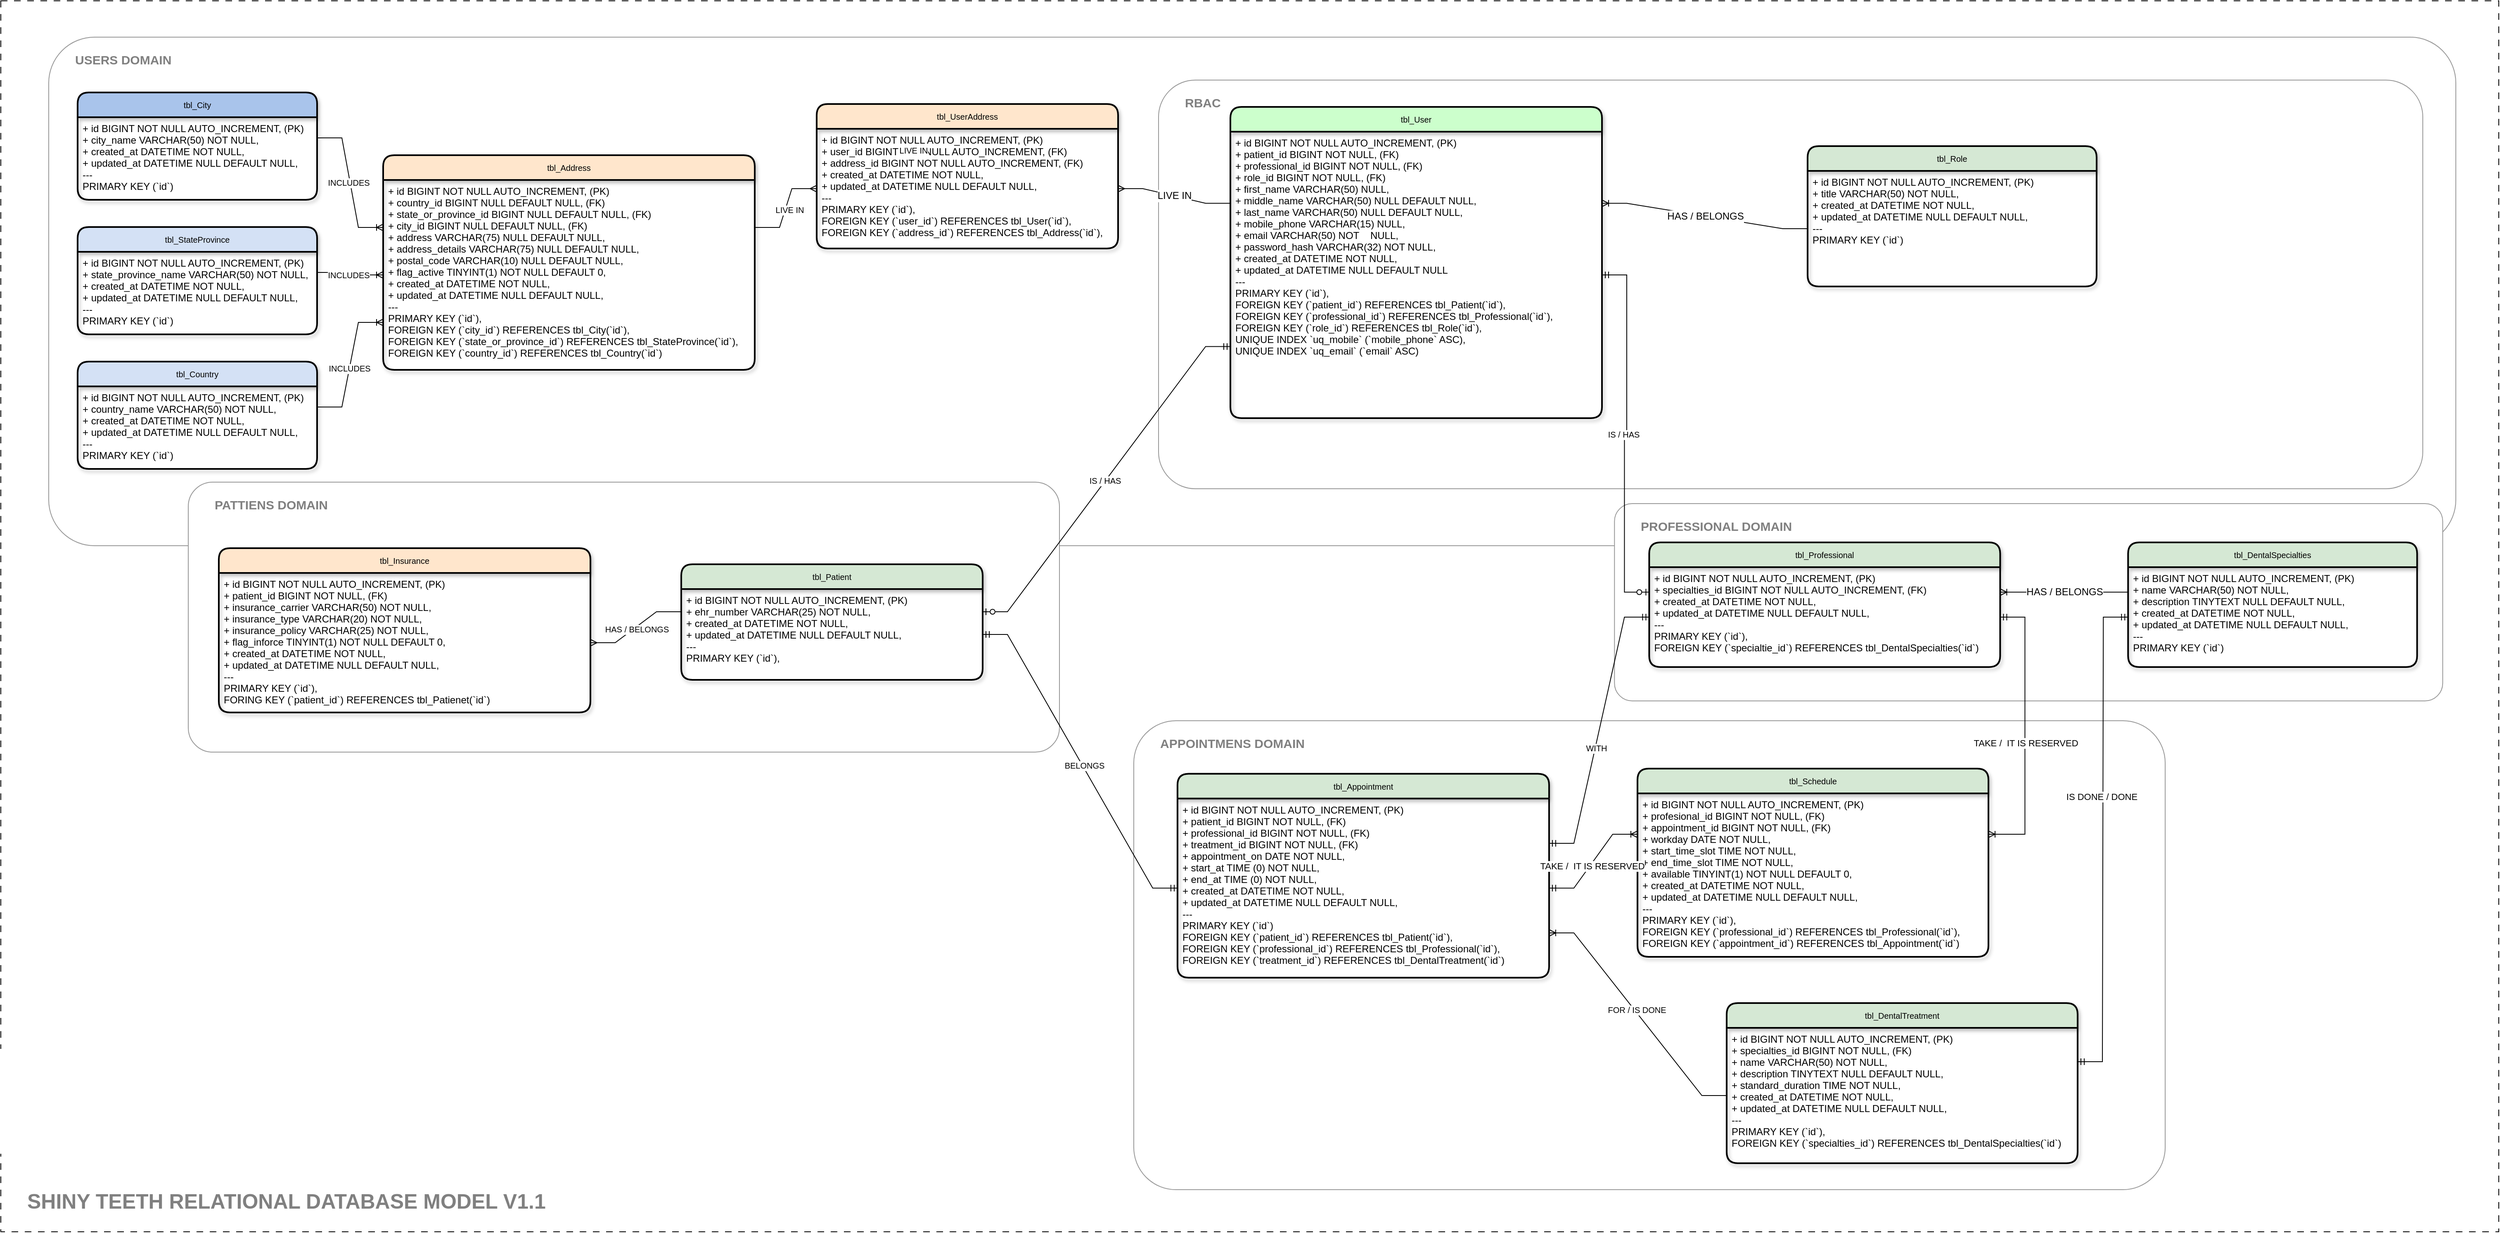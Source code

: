 <mxfile version="20.8.16" type="device"><diagram name="Página-1" id="TkPRqeXI9kq4rZR4-tyb"><mxGraphModel dx="3668" dy="3118" grid="0" gridSize="1" guides="1" tooltips="1" connect="1" arrows="1" fold="1" page="0" pageScale="1" pageWidth="1654" pageHeight="1169" math="0" shadow="0"><root><mxCell id="0"/><mxCell id="1" parent="0"/><mxCell id="j7VE22RYLg9SCNnTLwtO-19" value="SHINY TEETH RELATIONAL DATABASE MODEL V1.1" style="rounded=0;whiteSpace=wrap;html=1;shadow=0;strokeColor=default;fontSize=25;fontColor=#808080;fillColor=#FFFFFF;dashed=1;dashPattern=8 8;fontStyle=1;verticalAlign=bottom;align=left;spacingBottom=20;spacingLeft=30;" parent="1" vertex="1"><mxGeometry x="-1251" y="-1641" width="3025" height="1491" as="geometry"/></mxCell><mxCell id="j7VE22RYLg9SCNnTLwtO-18" value="USERS DOMAIN" style="rounded=1;whiteSpace=wrap;html=1;shadow=0;fillColor=#FFFFFF;arcSize=9;verticalAlign=top;align=left;spacingTop=12;spacingLeft=30;fontStyle=1;fontSize=15;strokeColor=#999999;fontColor=#808080;" parent="1" vertex="1"><mxGeometry x="-1193" y="-1597" width="2915" height="616" as="geometry"/></mxCell><mxCell id="j7VE22RYLg9SCNnTLwtO-17" value="PATTIENS DOMAIN" style="rounded=1;whiteSpace=wrap;html=1;shadow=0;fillColor=#FFFFFF;arcSize=9;verticalAlign=top;align=left;spacingTop=12;spacingLeft=30;fontStyle=1;fontSize=15;strokeColor=#999999;fontColor=#808080;" parent="1" vertex="1"><mxGeometry x="-1024" y="-1058" width="1055" height="327" as="geometry"/></mxCell><mxCell id="j7VE22RYLg9SCNnTLwtO-15" value="APPOINTMENS DOMAIN" style="rounded=1;whiteSpace=wrap;html=1;shadow=0;fillColor=#FFFFFF;arcSize=9;verticalAlign=top;align=left;spacingTop=12;spacingLeft=30;fontStyle=1;fontSize=15;strokeColor=#999999;fontColor=#808080;" parent="1" vertex="1"><mxGeometry x="121" y="-769" width="1249.04" height="568" as="geometry"/></mxCell><mxCell id="j7VE22RYLg9SCNnTLwtO-14" value="PROFESSIONAL DOMAIN" style="rounded=1;whiteSpace=wrap;html=1;shadow=0;fillColor=#FFFFFF;arcSize=9;verticalAlign=top;align=left;spacingTop=12;spacingLeft=30;fontStyle=1;fontSize=15;strokeColor=#999999;fontColor=#808080;" parent="1" vertex="1"><mxGeometry x="703.13" y="-1032" width="1003" height="239" as="geometry"/></mxCell><mxCell id="j7VE22RYLg9SCNnTLwtO-13" value="RBAC" style="rounded=1;whiteSpace=wrap;html=1;shadow=0;fillColor=#FFFFFF;arcSize=9;verticalAlign=top;align=left;spacingTop=12;spacingLeft=30;fontStyle=1;fontSize=15;strokeColor=#999999;fontColor=#808080;" parent="1" vertex="1"><mxGeometry x="151" y="-1545" width="1531" height="495" as="geometry"/></mxCell><mxCell id="nI9jZgU-42-GDvaegeSf-1" value="tbl_User" style="swimlane;childLayout=stackLayout;horizontal=1;startSize=30;horizontalStack=0;rounded=1;fontSize=10;fontStyle=0;strokeWidth=2;resizeParent=0;resizeLast=1;shadow=1;dashed=0;align=center;fillColor=#CCFFCC;" parent="1" vertex="1"><mxGeometry x="238" y="-1512.5" width="450" height="377" as="geometry"><mxRectangle x="70" y="-740" width="80" height="30" as="alternateBounds"/></mxGeometry></mxCell><mxCell id="nI9jZgU-42-GDvaegeSf-2" value="+ id BIGINT NOT NULL AUTO_INCREMENT, (PK)&#10;+ patient_id BIGINT NOT NULL, (FK)&#10;+ professional_id BIGINT NOT NULL, (FK)&#10;+ role_id BIGINT NOT NULL, (FK)&#10;+ first_name VARCHAR(50) NULL,&#10;+ middle_name VARCHAR(50) NULL DEFAULT NULL,&#10;+ last_name VARCHAR(50) NULL DEFAULT NULL,&#10;+ mobile_phone VARCHAR(15) NULL,&#10;+ email VARCHAR(50) NOT    NULL,&#10;+ password_hash VARCHAR(32) NOT NULL,&#10;+ created_at DATETIME NOT NULL,&#10;+ updated_at DATETIME NULL DEFAULT NULL&#10;---&#10;PRIMARY KEY (`id`),&#10;FOREIGN KEY (`patient_id`) REFERENCES tbl_Patient(`id`),&#10;FOREIGN KEY (`professional_id`) REFERENCES tbl_Professional(`id`),&#10;FOREIGN KEY (`role_id`) REFERENCES tbl_Role(`id`),&#10;UNIQUE INDEX `uq_mobile` (`mobile_phone` ASC),&#10;UNIQUE INDEX `uq_email` (`email` ASC)" style="align=left;strokeColor=none;fillColor=none;spacingLeft=4;fontSize=12;verticalAlign=top;resizable=0;rotatable=0;part=1;" parent="nI9jZgU-42-GDvaegeSf-1" vertex="1"><mxGeometry y="30" width="450" height="347" as="geometry"/></mxCell><mxCell id="nI9jZgU-42-GDvaegeSf-3" value="tbl_Role" style="swimlane;childLayout=stackLayout;horizontal=1;startSize=30;horizontalStack=0;rounded=1;fontSize=10;fontStyle=0;strokeWidth=2;resizeParent=0;resizeLast=1;shadow=1;dashed=0;align=center;fillColor=#D5E8D4;" parent="1" vertex="1"><mxGeometry x="937" y="-1465" width="350" height="170" as="geometry"><mxRectangle x="294" y="-740" width="80" height="30" as="alternateBounds"/></mxGeometry></mxCell><mxCell id="nI9jZgU-42-GDvaegeSf-4" value="+ id BIGINT NOT NULL AUTO_INCREMENT, (PK)&#10;+ title VARCHAR(50) NOT NULL,&#10;+ created_at DATETIME NOT NULL,&#10;+ updated_at DATETIME NULL DEFAULT NULL,&#10;---&#10;PRIMARY KEY (`id`)" style="align=left;strokeColor=none;fillColor=none;spacingLeft=4;fontSize=12;verticalAlign=top;resizable=0;rotatable=0;part=1;" parent="nI9jZgU-42-GDvaegeSf-3" vertex="1"><mxGeometry y="30" width="350" height="140" as="geometry"/></mxCell><mxCell id="tOU84PY6kPd9gPvKxVqi-3" value="tbl_Address" style="swimlane;childLayout=stackLayout;horizontal=1;startSize=30;horizontalStack=0;rounded=1;fontSize=10;fontStyle=0;strokeWidth=2;resizeParent=0;resizeLast=1;shadow=1;dashed=0;align=center;fillColor=#FFE6CC;" parent="1" vertex="1"><mxGeometry x="-788" y="-1454" width="450" height="260" as="geometry"><mxRectangle x="294" y="-740" width="80" height="30" as="alternateBounds"/></mxGeometry></mxCell><mxCell id="tOU84PY6kPd9gPvKxVqi-4" value="+ id BIGINT NOT NULL AUTO_INCREMENT, (PK)&#10;+ country_id BIGINT NULL DEFAULT NULL, (FK)&#10;+ state_or_province_id BIGINT NULL DEFAULT NULL, (FK)&#10;+ city_id BIGINT NULL DEFAULT NULL, (FK)&#10;+ address VARCHAR(75) NULL DEFAULT NULL,&#10;+ address_details VARCHAR(75) NULL DEFAULT NULL,&#10;+ postal_code VARCHAR(10) NULL DEFAULT NULL,&#10;+ flag_active TINYINT(1) NOT NULL DEFAULT 0,&#10;+ created_at DATETIME NOT NULL,&#10;+ updated_at DATETIME NULL DEFAULT NULL,&#10;---&#10;PRIMARY KEY (`id`),&#10;FOREIGN KEY (`city_id`) REFERENCES tbl_City(`id`),&#10;FOREIGN KEY (`state_or_province_id`) REFERENCES tbl_StateProvince(`id`),&#10;FOREIGN KEY (`country_id`) REFERENCES tbl_Country(`id`)" style="align=left;strokeColor=none;fillColor=none;spacingLeft=4;fontSize=12;verticalAlign=top;resizable=0;rotatable=0;part=1;" parent="tOU84PY6kPd9gPvKxVqi-3" vertex="1"><mxGeometry y="30" width="450" height="230" as="geometry"/></mxCell><mxCell id="tOU84PY6kPd9gPvKxVqi-7" value="tbl_City" style="swimlane;childLayout=stackLayout;horizontal=1;startSize=30;horizontalStack=0;rounded=1;fontSize=10;fontStyle=0;strokeWidth=2;resizeParent=0;resizeLast=1;shadow=1;dashed=0;align=center;fillColor=#A9C4EB;" parent="1" vertex="1"><mxGeometry x="-1158" y="-1530" width="290" height="130" as="geometry"><mxRectangle x="294" y="-740" width="80" height="30" as="alternateBounds"/></mxGeometry></mxCell><mxCell id="tOU84PY6kPd9gPvKxVqi-8" value="+ id BIGINT NOT NULL AUTO_INCREMENT, (PK)&#10;+ city_name VARCHAR(50) NOT NULL,&#10;+ created_at DATETIME NOT NULL,&#10;+ updated_at DATETIME NULL DEFAULT NULL,&#10;---&#10;PRIMARY KEY (`id`)" style="align=left;strokeColor=none;fillColor=none;spacingLeft=4;fontSize=12;verticalAlign=top;resizable=0;rotatable=0;part=1;" parent="tOU84PY6kPd9gPvKxVqi-7" vertex="1"><mxGeometry y="30" width="290" height="100" as="geometry"/></mxCell><mxCell id="tOU84PY6kPd9gPvKxVqi-9" value="tbl_StateProvince" style="swimlane;childLayout=stackLayout;horizontal=1;startSize=30;horizontalStack=0;rounded=1;fontSize=10;fontStyle=0;strokeWidth=2;resizeParent=0;resizeLast=1;shadow=1;dashed=0;align=center;fillColor=#D4E1F5;" parent="1" vertex="1"><mxGeometry x="-1158" y="-1367" width="290" height="130" as="geometry"><mxRectangle x="294" y="-740" width="80" height="30" as="alternateBounds"/></mxGeometry></mxCell><mxCell id="tOU84PY6kPd9gPvKxVqi-10" value="+ id BIGINT NOT NULL AUTO_INCREMENT, (PK)&#10;+ state_province_name VARCHAR(50) NOT NULL,&#10;+ created_at DATETIME NOT NULL,&#10;+ updated_at DATETIME NULL DEFAULT NULL,&#10;---&#10;PRIMARY KEY (`id`)" style="align=left;strokeColor=none;fillColor=none;spacingLeft=4;fontSize=12;verticalAlign=top;resizable=0;rotatable=0;part=1;shadow=1;" parent="tOU84PY6kPd9gPvKxVqi-9" vertex="1"><mxGeometry y="30" width="290" height="100" as="geometry"/></mxCell><mxCell id="tOU84PY6kPd9gPvKxVqi-11" value="tbl_Country" style="swimlane;childLayout=stackLayout;horizontal=1;startSize=30;horizontalStack=0;rounded=1;fontSize=10;fontStyle=0;strokeWidth=2;resizeParent=0;resizeLast=1;shadow=1;dashed=0;align=center;fillColor=#D4E1F5;" parent="1" vertex="1"><mxGeometry x="-1158" y="-1204" width="290" height="130" as="geometry"><mxRectangle x="294" y="-740" width="80" height="30" as="alternateBounds"/></mxGeometry></mxCell><mxCell id="tOU84PY6kPd9gPvKxVqi-12" value="+ id BIGINT NOT NULL AUTO_INCREMENT, (PK)&#10;+ country_name VARCHAR(50) NOT NULL,&#10;+ created_at DATETIME NOT NULL,&#10;+ updated_at DATETIME NULL DEFAULT NULL,&#10;---&#10;PRIMARY KEY (`id`)" style="align=left;strokeColor=none;fillColor=none;spacingLeft=4;fontSize=12;verticalAlign=top;resizable=0;rotatable=0;part=1;shadow=1;" parent="tOU84PY6kPd9gPvKxVqi-11" vertex="1"><mxGeometry y="30" width="290" height="100" as="geometry"/></mxCell><mxCell id="tOU84PY6kPd9gPvKxVqi-14" value="" style="edgeStyle=entityRelationEdgeStyle;fontSize=12;html=1;endArrow=ERoneToMany;rounded=0;exitX=1;exitY=0.25;exitDx=0;exitDy=0;entryX=0;entryY=0.25;entryDx=0;entryDy=0;" parent="1" source="tOU84PY6kPd9gPvKxVqi-8" target="tOU84PY6kPd9gPvKxVqi-4" edge="1"><mxGeometry width="100" height="100" relative="1" as="geometry"><mxPoint x="-790" y="-1081" as="sourcePoint"/><mxPoint x="-690" y="-1181" as="targetPoint"/></mxGeometry></mxCell><mxCell id="tOU84PY6kPd9gPvKxVqi-46" value="INCLUDES" style="edgeLabel;html=1;align=center;verticalAlign=middle;resizable=0;points=[];fontSize=10;" parent="tOU84PY6kPd9gPvKxVqi-14" vertex="1" connectable="0"><mxGeometry x="-0.011" y="-2" relative="1" as="geometry"><mxPoint as="offset"/></mxGeometry></mxCell><mxCell id="tOU84PY6kPd9gPvKxVqi-15" value="" style="edgeStyle=entityRelationEdgeStyle;fontSize=12;html=1;endArrow=ERoneToMany;rounded=0;exitX=1;exitY=0.25;exitDx=0;exitDy=0;entryX=0;entryY=0.5;entryDx=0;entryDy=0;" parent="1" source="tOU84PY6kPd9gPvKxVqi-10" target="tOU84PY6kPd9gPvKxVqi-4" edge="1"><mxGeometry width="100" height="100" relative="1" as="geometry"><mxPoint x="-685" y="-1121" as="sourcePoint"/><mxPoint x="-715" y="-1036" as="targetPoint"/></mxGeometry></mxCell><mxCell id="tOU84PY6kPd9gPvKxVqi-47" value="INCLUDES" style="edgeLabel;html=1;align=center;verticalAlign=middle;resizable=0;points=[];fontSize=10;" parent="tOU84PY6kPd9gPvKxVqi-15" vertex="1" connectable="0"><mxGeometry x="-0.041" y="-2" relative="1" as="geometry"><mxPoint as="offset"/></mxGeometry></mxCell><mxCell id="tOU84PY6kPd9gPvKxVqi-16" value="" style="edgeStyle=entityRelationEdgeStyle;fontSize=12;html=1;endArrow=ERoneToMany;rounded=0;entryX=0;entryY=0.75;entryDx=0;entryDy=0;exitX=1;exitY=0.25;exitDx=0;exitDy=0;" parent="1" source="tOU84PY6kPd9gPvKxVqi-12" target="tOU84PY6kPd9gPvKxVqi-4" edge="1"><mxGeometry width="100" height="100" relative="1" as="geometry"><mxPoint x="-795" y="-931" as="sourcePoint"/><mxPoint x="-575" y="-1161" as="targetPoint"/></mxGeometry></mxCell><mxCell id="tOU84PY6kPd9gPvKxVqi-49" value="INCLUDES" style="edgeLabel;html=1;align=center;verticalAlign=middle;resizable=0;points=[];fontSize=10;" parent="tOU84PY6kPd9gPvKxVqi-16" vertex="1" connectable="0"><mxGeometry x="-0.05" relative="1" as="geometry"><mxPoint as="offset"/></mxGeometry></mxCell><mxCell id="tOU84PY6kPd9gPvKxVqi-18" value="tbl_UserAddress" style="swimlane;childLayout=stackLayout;horizontal=1;startSize=30;horizontalStack=0;rounded=1;fontSize=10;fontStyle=0;strokeWidth=2;resizeParent=0;resizeLast=1;shadow=1;dashed=0;align=center;fillColor=#FFE6CC;" parent="1" vertex="1"><mxGeometry x="-263" y="-1516" width="365" height="175" as="geometry"><mxRectangle x="294" y="-740" width="80" height="30" as="alternateBounds"/></mxGeometry></mxCell><mxCell id="tOU84PY6kPd9gPvKxVqi-19" value="+ id BIGINT NOT NULL AUTO_INCREMENT, (PK)&#10;+ user_id BIGINT NOT NULL AUTO_INCREMENT, (FK)&#10;+ address_id BIGINT NOT NULL AUTO_INCREMENT, (FK)&#10;+ created_at DATETIME NOT NULL,&#10;+ updated_at DATETIME NULL DEFAULT NULL,&#10;---&#10;PRIMARY KEY (`id`),&#10;FOREIGN KEY (`user_id`) REFERENCES tbl_User(`id`),&#10;FOREIGN KEY (`address_id`) REFERENCES tbl_Address(`id`)," style="align=left;strokeColor=none;fillColor=none;spacingLeft=4;fontSize=12;verticalAlign=top;resizable=0;rotatable=0;part=1;" parent="tOU84PY6kPd9gPvKxVqi-18" vertex="1"><mxGeometry y="30" width="365" height="145" as="geometry"/></mxCell><mxCell id="tOU84PY6kPd9gPvKxVqi-20" value="LIVE IN" style="edgeStyle=entityRelationEdgeStyle;fontSize=12;html=1;endArrow=ERmany;rounded=0;exitX=0;exitY=0.25;exitDx=0;exitDy=0;entryX=1;entryY=0.5;entryDx=0;entryDy=0;" parent="1" source="nI9jZgU-42-GDvaegeSf-2" target="tOU84PY6kPd9gPvKxVqi-19" edge="1"><mxGeometry width="100" height="100" relative="1" as="geometry"><mxPoint x="780" y="-845" as="sourcePoint"/><mxPoint x="880" y="-945" as="targetPoint"/></mxGeometry></mxCell><mxCell id="tOU84PY6kPd9gPvKxVqi-50" value="LIVE IN" style="edgeLabel;html=1;align=center;verticalAlign=middle;resizable=0;points=[];fontSize=10;" parent="tOU84PY6kPd9gPvKxVqi-20" vertex="1" connectable="0"><mxGeometry x="0.029" y="2" relative="1" as="geometry"><mxPoint x="-314" y="-57" as="offset"/></mxGeometry></mxCell><mxCell id="tOU84PY6kPd9gPvKxVqi-21" value="" style="edgeStyle=entityRelationEdgeStyle;fontSize=12;html=1;endArrow=ERmany;rounded=0;exitX=1;exitY=0.25;exitDx=0;exitDy=0;" parent="1" source="tOU84PY6kPd9gPvKxVqi-4" target="tOU84PY6kPd9gPvKxVqi-19" edge="1"><mxGeometry width="100" height="100" relative="1" as="geometry"><mxPoint x="466" y="-902" as="sourcePoint"/><mxPoint x="-143" y="-1065" as="targetPoint"/></mxGeometry></mxCell><mxCell id="tOU84PY6kPd9gPvKxVqi-51" value="LIVE IN" style="edgeLabel;html=1;align=center;verticalAlign=middle;resizable=0;points=[];fontSize=10;" parent="tOU84PY6kPd9gPvKxVqi-21" vertex="1" connectable="0"><mxGeometry x="0.017" y="-4" relative="1" as="geometry"><mxPoint y="1" as="offset"/></mxGeometry></mxCell><mxCell id="tOU84PY6kPd9gPvKxVqi-28" value="tbl_DentalTreatment" style="swimlane;childLayout=stackLayout;horizontal=1;startSize=30;horizontalStack=0;rounded=1;fontSize=10;fontStyle=0;strokeWidth=2;resizeParent=0;resizeLast=1;shadow=1;dashed=0;align=center;fillColor=#D5E8D4;" parent="1" vertex="1"><mxGeometry x="839" y="-427" width="425" height="194" as="geometry"><mxRectangle x="294" y="-740" width="80" height="30" as="alternateBounds"/></mxGeometry></mxCell><mxCell id="tOU84PY6kPd9gPvKxVqi-29" value="+ id BIGINT NOT NULL AUTO_INCREMENT, (PK)&#10;+ specialties_id BIGINT NOT NULL, (FK)&#10;+ name VARCHAR(50) NOT NULL,&#10;+ description TINYTEXT NULL DEFAULT NULL, &#10;+ standard_duration TIME NOT NULL,&#10;+ created_at DATETIME NOT NULL,&#10;+ updated_at DATETIME NULL DEFAULT NULL,&#10;---&#10;PRIMARY KEY (`id`),&#10;FOREIGN KEY (`specialties_id`) REFERENCES tbl_DentalSpecialties(`id`)" style="align=left;strokeColor=none;fillColor=none;spacingLeft=4;fontSize=12;verticalAlign=top;resizable=0;rotatable=0;part=1;" parent="tOU84PY6kPd9gPvKxVqi-28" vertex="1"><mxGeometry y="30" width="425" height="164" as="geometry"/></mxCell><mxCell id="tOU84PY6kPd9gPvKxVqi-30" value="tbl_DentalSpecialties" style="swimlane;childLayout=stackLayout;horizontal=1;startSize=30;horizontalStack=0;rounded=1;fontSize=10;fontStyle=0;strokeWidth=2;resizeParent=0;resizeLast=1;shadow=1;dashed=0;align=center;fillColor=#D5E8D4;" parent="1" vertex="1"><mxGeometry x="1325.13" y="-985" width="350" height="151" as="geometry"><mxRectangle x="294" y="-740" width="80" height="30" as="alternateBounds"/></mxGeometry></mxCell><mxCell id="tOU84PY6kPd9gPvKxVqi-31" value="+ id BIGINT NOT NULL AUTO_INCREMENT, (PK)&#10;+ name VARCHAR(50) NOT NULL,&#10;+ description TINYTEXT NULL DEFAULT NULL,&#10;+ created_at DATETIME NOT NULL,&#10;+ updated_at DATETIME NULL DEFAULT NULL,&#10;---&#10;PRIMARY KEY (`id`)" style="align=left;strokeColor=none;fillColor=none;spacingLeft=4;fontSize=12;verticalAlign=top;resizable=0;rotatable=0;part=1;" parent="tOU84PY6kPd9gPvKxVqi-30" vertex="1"><mxGeometry y="30" width="350" height="121" as="geometry"/></mxCell><mxCell id="tOU84PY6kPd9gPvKxVqi-32" value="tbl_Patient" style="swimlane;childLayout=stackLayout;horizontal=1;startSize=30;horizontalStack=0;rounded=1;fontSize=10;fontStyle=0;strokeWidth=2;resizeParent=0;resizeLast=1;shadow=1;dashed=0;align=center;fillColor=#D5E8D4;" parent="1" vertex="1"><mxGeometry x="-427" y="-958.5" width="365" height="140" as="geometry"><mxRectangle x="294" y="-740" width="80" height="30" as="alternateBounds"/></mxGeometry></mxCell><mxCell id="tOU84PY6kPd9gPvKxVqi-33" value="+ id BIGINT NOT NULL AUTO_INCREMENT, (PK)&#10;+ ehr_number VARCHAR(25) NOT NULL,&#10;+ created_at DATETIME NOT NULL,&#10;+ updated_at DATETIME NULL DEFAULT NULL,&#10;---&#10;PRIMARY KEY (`id`)," style="align=left;strokeColor=none;fillColor=none;spacingLeft=4;fontSize=12;verticalAlign=top;resizable=0;rotatable=0;part=1;" parent="tOU84PY6kPd9gPvKxVqi-32" vertex="1"><mxGeometry y="30" width="365" height="110" as="geometry"/></mxCell><mxCell id="tOU84PY6kPd9gPvKxVqi-36" value="tbl_Insurance" style="swimlane;childLayout=stackLayout;horizontal=1;startSize=30;horizontalStack=0;rounded=1;fontSize=10;fontStyle=0;strokeWidth=2;resizeParent=0;resizeLast=1;shadow=1;dashed=0;align=center;fillColor=#FFE6CC;" parent="1" vertex="1"><mxGeometry x="-987" y="-978" width="450" height="199" as="geometry"><mxRectangle x="294" y="-740" width="80" height="30" as="alternateBounds"/></mxGeometry></mxCell><mxCell id="tOU84PY6kPd9gPvKxVqi-37" value="+ id BIGINT NOT NULL AUTO_INCREMENT, (PK)&#10;+ patient_id BIGINT NOT NULL, (FK)&#10;+ insurance_carrier VARCHAR(50) NOT NULL,&#10;+ insurance_type VARCHAR(20) NOT NULL,&#10;+ insurance_policy VARCHAR(25) NOT NULL,&#10;+ flag_inforce TINYINT(1) NOT NULL DEFAULT 0,&#10;+ created_at DATETIME NOT NULL,&#10;+ updated_at DATETIME NULL DEFAULT NULL,&#10;---&#10;PRIMARY KEY (`id`),&#10;FORING KEY (`patient_id`) REFERENCES tbl_Patienet(`id`)" style="align=left;strokeColor=none;fillColor=none;spacingLeft=4;fontSize=12;verticalAlign=top;resizable=0;rotatable=0;part=1;" parent="tOU84PY6kPd9gPvKxVqi-36" vertex="1"><mxGeometry y="30" width="450" height="169" as="geometry"/></mxCell><mxCell id="tOU84PY6kPd9gPvKxVqi-39" value="" style="edgeStyle=entityRelationEdgeStyle;fontSize=12;html=1;endArrow=ERmany;rounded=0;exitX=0;exitY=0.25;exitDx=0;exitDy=0;" parent="1" source="tOU84PY6kPd9gPvKxVqi-33" target="tOU84PY6kPd9gPvKxVqi-37" edge="1"><mxGeometry width="100" height="100" relative="1" as="geometry"><mxPoint x="-420" y="-402" as="sourcePoint"/><mxPoint x="-420" y="-552.5" as="targetPoint"/></mxGeometry></mxCell><mxCell id="tOU84PY6kPd9gPvKxVqi-54" value="HAS / BELONGS" style="edgeLabel;html=1;align=center;verticalAlign=middle;resizable=0;points=[];fontSize=10;" parent="tOU84PY6kPd9gPvKxVqi-39" vertex="1" connectable="0"><mxGeometry x="0.015" y="2" relative="1" as="geometry"><mxPoint as="offset"/></mxGeometry></mxCell><mxCell id="tOU84PY6kPd9gPvKxVqi-40" value="tbl_Professional" style="swimlane;childLayout=stackLayout;horizontal=1;startSize=30;horizontalStack=0;rounded=1;fontSize=10;fontStyle=0;strokeWidth=2;resizeParent=0;resizeLast=1;shadow=1;dashed=0;align=center;fillColor=#D5E8D4;" parent="1" vertex="1"><mxGeometry x="745.2" y="-985" width="425" height="151" as="geometry"><mxRectangle x="294" y="-740" width="80" height="30" as="alternateBounds"/></mxGeometry></mxCell><mxCell id="tOU84PY6kPd9gPvKxVqi-41" value="+ id BIGINT NOT NULL AUTO_INCREMENT, (PK)&#10;+ specialties_id BIGINT NOT NULL AUTO_INCREMENT, (FK)&#10;+ created_at DATETIME NOT NULL,&#10;+ updated_at DATETIME NULL DEFAULT NULL,&#10;---&#10;PRIMARY KEY (`id`),&#10;FOREIGN KEY (`specialtie_id`) REFERENCES tbl_DentalSpecialties(`id`)" style="align=left;strokeColor=none;fillColor=none;spacingLeft=4;fontSize=12;verticalAlign=top;resizable=0;rotatable=0;part=1;" parent="tOU84PY6kPd9gPvKxVqi-40" vertex="1"><mxGeometry y="30" width="425" height="121" as="geometry"/></mxCell><mxCell id="tOU84PY6kPd9gPvKxVqi-61" value="" style="edgeStyle=entityRelationEdgeStyle;fontSize=12;html=1;endArrow=ERzeroToOne;startArrow=ERmandOne;rounded=0;exitX=0;exitY=0.75;exitDx=0;exitDy=0;entryX=1;entryY=0.25;entryDx=0;entryDy=0;" parent="1" source="nI9jZgU-42-GDvaegeSf-2" target="tOU84PY6kPd9gPvKxVqi-33" edge="1"><mxGeometry width="100" height="100" relative="1" as="geometry"><mxPoint x="595" y="-385" as="sourcePoint"/><mxPoint x="695" y="-485" as="targetPoint"/></mxGeometry></mxCell><mxCell id="tOU84PY6kPd9gPvKxVqi-62" value="IS / HAS" style="edgeLabel;html=1;align=center;verticalAlign=middle;resizable=0;points=[];fontSize=10;" parent="tOU84PY6kPd9gPvKxVqi-61" vertex="1" connectable="0"><mxGeometry x="0.008" y="-1" relative="1" as="geometry"><mxPoint as="offset"/></mxGeometry></mxCell><mxCell id="tOU84PY6kPd9gPvKxVqi-64" value="" style="edgeStyle=entityRelationEdgeStyle;fontSize=12;html=1;endArrow=ERzeroToOne;startArrow=ERmandOne;rounded=0;exitX=1;exitY=0.5;exitDx=0;exitDy=0;entryX=0;entryY=0.25;entryDx=0;entryDy=0;" parent="1" source="nI9jZgU-42-GDvaegeSf-2" target="tOU84PY6kPd9gPvKxVqi-41" edge="1"><mxGeometry width="100" height="100" relative="1" as="geometry"><mxPoint x="732" y="-414" as="sourcePoint"/><mxPoint x="625" y="-227.25" as="targetPoint"/></mxGeometry></mxCell><mxCell id="tOU84PY6kPd9gPvKxVqi-65" value="IS / HAS" style="edgeLabel;html=1;align=center;verticalAlign=middle;resizable=0;points=[];fontSize=10;" parent="tOU84PY6kPd9gPvKxVqi-64" vertex="1" connectable="0"><mxGeometry x="0.008" y="-1" relative="1" as="geometry"><mxPoint as="offset"/></mxGeometry></mxCell><mxCell id="tOU84PY6kPd9gPvKxVqi-68" value="tbl_Appointment" style="swimlane;childLayout=stackLayout;horizontal=1;startSize=30;horizontalStack=0;rounded=1;fontSize=10;fontStyle=0;strokeWidth=2;resizeParent=0;resizeLast=1;shadow=1;dashed=0;align=center;fillColor=#D5E8D4;" parent="1" vertex="1"><mxGeometry x="173.96" y="-704.75" width="450" height="247" as="geometry"><mxRectangle x="294" y="-740" width="80" height="30" as="alternateBounds"/></mxGeometry></mxCell><mxCell id="tOU84PY6kPd9gPvKxVqi-69" value="+ id BIGINT NOT NULL AUTO_INCREMENT, (PK)&#10;+ patient_id BIGINT NOT NULL, (FK)&#10;+ professional_id BIGINT NOT NULL, (FK)&#10;+ treatment_id BIGINT NOT NULL, (FK)&#10;+ appointment_on DATE NOT NULL,&#10;+ start_at TIME (0) NOT NULL,&#10;+ end_at TIME (0) NOT NULL,&#10;+ created_at DATETIME NOT NULL,&#10;+ updated_at DATETIME NULL DEFAULT NULL,&#10;---&#10;PRIMARY KEY (`id`)&#10;FOREIGN KEY (`patient_id`) REFERENCES tbl_Patient(`id`),&#10;FOREIGN KEY (`professional_id`) REFERENCES tbl_Professional(`id`),&#10;FOREIGN KEY (`treatment_id`) REFERENCES tbl_DentalTreatment(`id`)" style="align=left;strokeColor=none;fillColor=none;spacingLeft=4;fontSize=12;verticalAlign=top;resizable=0;rotatable=0;part=1;" parent="tOU84PY6kPd9gPvKxVqi-68" vertex="1"><mxGeometry y="30" width="450" height="217" as="geometry"/></mxCell><mxCell id="tOU84PY6kPd9gPvKxVqi-83" value="" style="edgeStyle=entityRelationEdgeStyle;fontSize=12;html=1;endArrow=ERmandOne;startArrow=ERmandOne;rounded=0;entryX=1;entryY=0.5;entryDx=0;entryDy=0;exitX=0;exitY=0.5;exitDx=0;exitDy=0;" parent="1" source="tOU84PY6kPd9gPvKxVqi-69" target="tOU84PY6kPd9gPvKxVqi-33" edge="1"><mxGeometry width="100" height="100" relative="1" as="geometry"><mxPoint x="451" y="-311" as="sourcePoint"/><mxPoint x="551" y="-411" as="targetPoint"/></mxGeometry></mxCell><mxCell id="tOU84PY6kPd9gPvKxVqi-84" value="BELONGS" style="edgeLabel;html=1;align=center;verticalAlign=middle;resizable=0;points=[];fontSize=10;" parent="tOU84PY6kPd9gPvKxVqi-83" vertex="1" connectable="0"><mxGeometry x="-0.033" y="-1" relative="1" as="geometry"><mxPoint y="-1" as="offset"/></mxGeometry></mxCell><mxCell id="tOU84PY6kPd9gPvKxVqi-85" value="" style="edgeStyle=entityRelationEdgeStyle;fontSize=12;html=1;endArrow=ERmandOne;startArrow=ERmandOne;rounded=0;exitX=0;exitY=0.5;exitDx=0;exitDy=0;entryX=1;entryY=0.25;entryDx=0;entryDy=0;" parent="1" source="tOU84PY6kPd9gPvKxVqi-41" target="tOU84PY6kPd9gPvKxVqi-69" edge="1"><mxGeometry width="100" height="100" relative="1" as="geometry"><mxPoint x="873.16" y="-867" as="sourcePoint"/><mxPoint x="806.96" y="-150.75" as="targetPoint"/></mxGeometry></mxCell><mxCell id="tOU84PY6kPd9gPvKxVqi-86" value="WITH" style="edgeLabel;html=1;align=center;verticalAlign=middle;resizable=0;points=[];fontSize=10;" parent="tOU84PY6kPd9gPvKxVqi-85" vertex="1" connectable="0"><mxGeometry x="-0.033" y="-1" relative="1" as="geometry"><mxPoint x="-4" y="27" as="offset"/></mxGeometry></mxCell><mxCell id="tOU84PY6kPd9gPvKxVqi-91" value="" style="edgeStyle=entityRelationEdgeStyle;fontSize=12;html=1;endArrow=ERoneToMany;rounded=0;exitX=0;exitY=0.5;exitDx=0;exitDy=0;entryX=1;entryY=0.75;entryDx=0;entryDy=0;" parent="1" source="tOU84PY6kPd9gPvKxVqi-29" target="tOU84PY6kPd9gPvKxVqi-69" edge="1"><mxGeometry width="100" height="100" relative="1" as="geometry"><mxPoint x="341.96" y="75.25" as="sourcePoint"/><mxPoint x="441.96" y="-24.75" as="targetPoint"/></mxGeometry></mxCell><mxCell id="tOU84PY6kPd9gPvKxVqi-93" value="FOR / IS DONE" style="edgeLabel;html=1;align=center;verticalAlign=middle;resizable=0;points=[];fontSize=10;" parent="tOU84PY6kPd9gPvKxVqi-91" vertex="1" connectable="0"><mxGeometry x="0.036" y="-2" relative="1" as="geometry"><mxPoint as="offset"/></mxGeometry></mxCell><mxCell id="j7VE22RYLg9SCNnTLwtO-1" value="HAS / BELONGS" style="edgeStyle=entityRelationEdgeStyle;fontSize=12;html=1;endArrow=ERoneToMany;rounded=0;exitX=0;exitY=0.25;exitDx=0;exitDy=0;entryX=1;entryY=0.25;entryDx=0;entryDy=0;" parent="1" source="tOU84PY6kPd9gPvKxVqi-31" target="tOU84PY6kPd9gPvKxVqi-41" edge="1"><mxGeometry width="100" height="100" relative="1" as="geometry"><mxPoint x="1075.13" y="-179" as="sourcePoint"/><mxPoint x="1175.13" y="-279" as="targetPoint"/></mxGeometry></mxCell><mxCell id="j7VE22RYLg9SCNnTLwtO-2" value="" style="edgeStyle=entityRelationEdgeStyle;fontSize=12;html=1;endArrow=ERmandOne;startArrow=ERmandOne;rounded=0;exitX=1;exitY=0.25;exitDx=0;exitDy=0;entryX=0;entryY=0.5;entryDx=0;entryDy=0;" parent="1" source="tOU84PY6kPd9gPvKxVqi-29" target="tOU84PY6kPd9gPvKxVqi-31" edge="1"><mxGeometry width="100" height="100" relative="1" as="geometry"><mxPoint x="1562" y="-48" as="sourcePoint"/><mxPoint x="1662" y="-148" as="targetPoint"/></mxGeometry></mxCell><mxCell id="j7VE22RYLg9SCNnTLwtO-3" value="IS DONE / DONE" style="edgeLabel;html=1;align=center;verticalAlign=middle;resizable=0;points=[];" parent="j7VE22RYLg9SCNnTLwtO-2" vertex="1" connectable="0"><mxGeometry x="0.174" y="2" relative="1" as="geometry"><mxPoint as="offset"/></mxGeometry></mxCell><mxCell id="j7VE22RYLg9SCNnTLwtO-5" value="tbl_Schedule" style="swimlane;childLayout=stackLayout;horizontal=1;startSize=30;horizontalStack=0;rounded=1;fontSize=10;fontStyle=0;strokeWidth=2;resizeParent=0;resizeLast=1;shadow=1;dashed=0;align=center;fillColor=#D5E8D4;" parent="1" vertex="1"><mxGeometry x="731" y="-711" width="425" height="228" as="geometry"><mxRectangle x="294" y="-740" width="80" height="30" as="alternateBounds"/></mxGeometry></mxCell><mxCell id="j7VE22RYLg9SCNnTLwtO-6" value="+ id BIGINT NOT NULL AUTO_INCREMENT, (PK)&#10;+ profesional_id BIGINT NOT NULL, (FK)&#10;+ appointment_id BIGINT NOT NULL, (FK)&#10;+ workday DATE NOT NULL,&#10;+ start_time_slot TIME NOT NULL,&#10;+ end_time_slot TIME NOT NULL,&#10;+ available TINYINT(1) NOT NULL DEFAULT 0,&#10;+ created_at DATETIME NOT NULL,&#10;+ updated_at DATETIME NULL DEFAULT NULL,&#10;---&#10;PRIMARY KEY (`id`),&#10;FOREIGN KEY (`professional_id`) REFERENCES tbl_Professional(`id`),&#10;FOREIGN KEY (`appointment_id`) REFERENCES tbl_Appointment(`id`)" style="align=left;strokeColor=none;fillColor=none;spacingLeft=4;fontSize=12;verticalAlign=top;resizable=0;rotatable=0;part=1;" parent="j7VE22RYLg9SCNnTLwtO-5" vertex="1"><mxGeometry y="30" width="425" height="198" as="geometry"/></mxCell><mxCell id="j7VE22RYLg9SCNnTLwtO-9" value="" style="edgeStyle=entityRelationEdgeStyle;fontSize=12;html=1;endArrow=ERoneToMany;startArrow=ERmandOne;rounded=0;exitX=1;exitY=0.5;exitDx=0;exitDy=0;entryX=0;entryY=0.25;entryDx=0;entryDy=0;" parent="1" source="tOU84PY6kPd9gPvKxVqi-69" target="j7VE22RYLg9SCNnTLwtO-6" edge="1"><mxGeometry width="100" height="100" relative="1" as="geometry"><mxPoint x="751.96" y="-359.75" as="sourcePoint"/><mxPoint x="851.96" y="-459.75" as="targetPoint"/></mxGeometry></mxCell><mxCell id="j7VE22RYLg9SCNnTLwtO-10" value="TAKE /&amp;nbsp;&amp;nbsp;IT IS RESERVED" style="edgeLabel;html=1;align=center;verticalAlign=middle;resizable=0;points=[];" parent="j7VE22RYLg9SCNnTLwtO-9" vertex="1" connectable="0"><mxGeometry x="-0.081" y="-2" relative="1" as="geometry"><mxPoint as="offset"/></mxGeometry></mxCell><mxCell id="j7VE22RYLg9SCNnTLwtO-11" value="" style="edgeStyle=entityRelationEdgeStyle;fontSize=12;html=1;endArrow=ERoneToMany;startArrow=ERmandOne;rounded=0;entryX=1;entryY=0.25;entryDx=0;entryDy=0;" parent="1" source="tOU84PY6kPd9gPvKxVqi-41" target="j7VE22RYLg9SCNnTLwtO-6" edge="1"><mxGeometry width="100" height="100" relative="1" as="geometry"><mxPoint x="1439.07" y="-581" as="sourcePoint"/><mxPoint x="1647.07" y="-690" as="targetPoint"/></mxGeometry></mxCell><mxCell id="j7VE22RYLg9SCNnTLwtO-12" value="TAKE /&amp;nbsp;&amp;nbsp;IT IS RESERVED" style="edgeLabel;html=1;align=center;verticalAlign=middle;resizable=0;points=[];" parent="j7VE22RYLg9SCNnTLwtO-11" vertex="1" connectable="0"><mxGeometry x="-0.081" y="-2" relative="1" as="geometry"><mxPoint x="3" y="27" as="offset"/></mxGeometry></mxCell><mxCell id="qm5rc2PZGvxiu34Ps6yn-3" value="HAS / BELONGS" style="edgeStyle=entityRelationEdgeStyle;fontSize=12;html=1;endArrow=ERoneToMany;rounded=0;exitX=0;exitY=0.5;exitDx=0;exitDy=0;entryX=1;entryY=0.25;entryDx=0;entryDy=0;" edge="1" parent="1" source="nI9jZgU-42-GDvaegeSf-4" target="nI9jZgU-42-GDvaegeSf-2"><mxGeometry width="100" height="100" relative="1" as="geometry"><mxPoint x="899.93" y="-1346" as="sourcePoint"/><mxPoint x="745.0" y="-1346" as="targetPoint"/></mxGeometry></mxCell></root></mxGraphModel></diagram></mxfile>